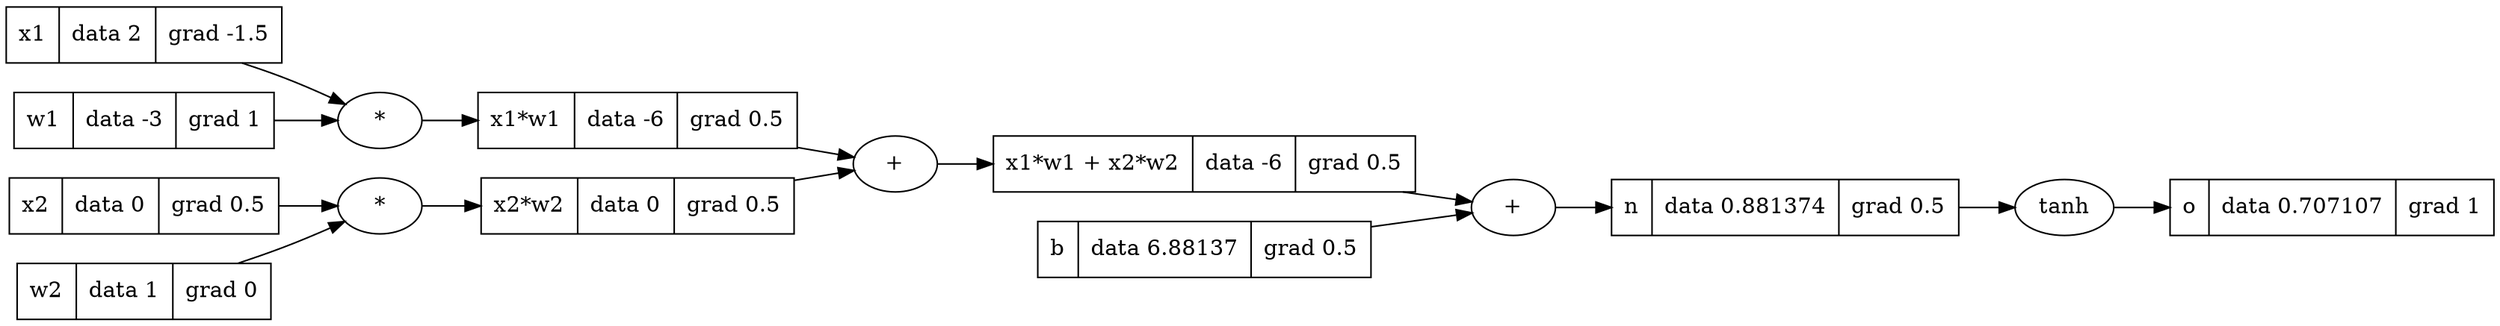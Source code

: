 digraph G {
  rankdir=LR;
  "1551150440336" [label="{x1 | data 2 | grad -1.5}" shape=record];
  "1551150440688" [label="{x2 | data 0 | grad 0.5}" shape=record];
  "1551150441040" [label="{w1 | data -3 | grad 1}" shape=record];
  "1551150441392" [label="{w2 | data 1 | grad 0}" shape=record];
  "1551150441744" [label="{b | data 6.88137 | grad 0.5}" shape=record];
  "1551150442096" [label="{x1*w1 | data -6 | grad 0.5}" shape=record];
  "1551150442096*" [label="*"];
  "1551150442096*" -> "1551150442096";
  "1551150446560" [label="{x2*w2 | data 0 | grad 0.5}" shape=record];
  "1551150446560*" [label="*"];
  "1551150446560*" -> "1551150446560";
  "1551150446912" [label="{x1*w1 + x2*w2 | data -6 | grad 0.5}" shape=record];
  "1551150446912+" [label="+"];
  "1551150446912+" -> "1551150446912";
  "1551150447264" [label="{n | data 0.881374 | grad 0.5}" shape=record];
  "1551150447264+" [label="+"];
  "1551150447264+" -> "1551150447264";
  "1551150447616" [label="{o | data 0.707107 | grad 1}" shape=record];
  "1551150447616tanh" [label="tanh"];
  "1551150447616tanh" -> "1551150447616";
  "1551150440336" -> "1551150442096*";
  "1551150440688" -> "1551150446560*";
  "1551150441040" -> "1551150442096*";
  "1551150441392" -> "1551150446560*";
  "1551150441744" -> "1551150447264+";
  "1551150442096" -> "1551150446912+";
  "1551150446560" -> "1551150446912+";
  "1551150446912" -> "1551150447264+";
  "1551150447264" -> "1551150447616tanh";
}
